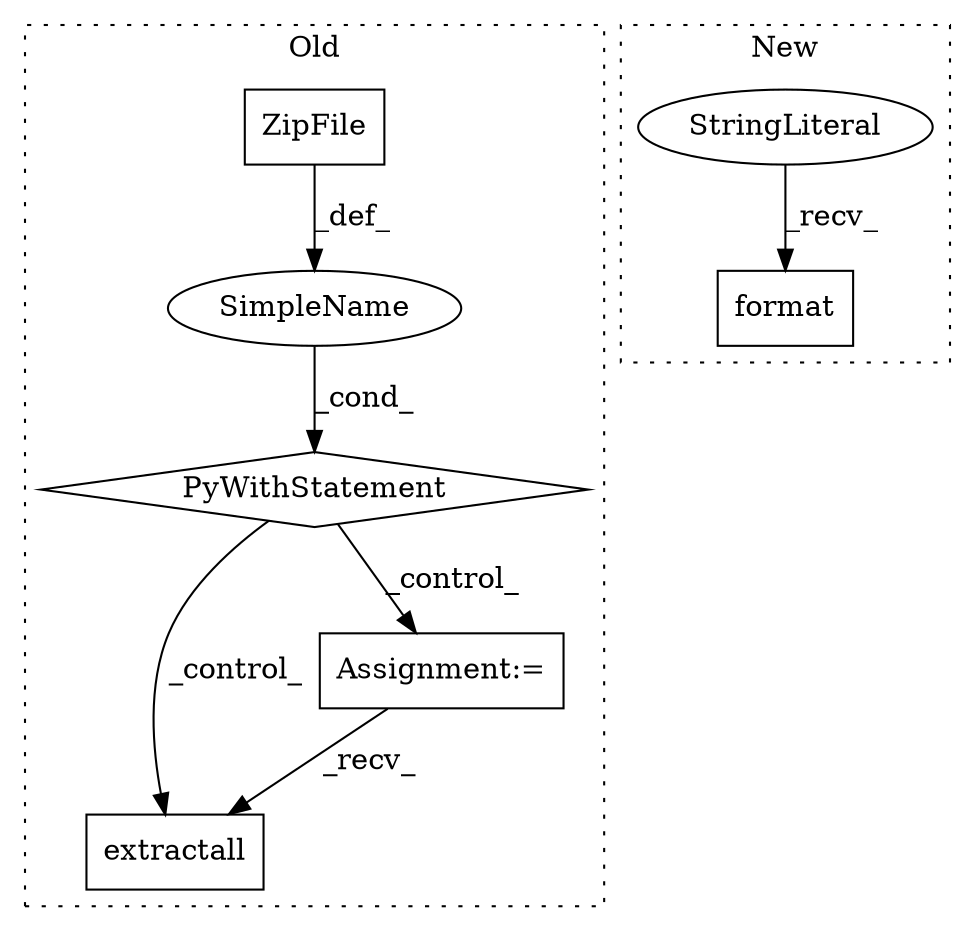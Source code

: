 digraph G {
subgraph cluster0 {
1 [label="extractall" a="32" s="3250,3267" l="11,1" shape="box"];
3 [label="SimpleName" a="42" s="" l="" shape="ellipse"];
4 [label="PyWithStatement" a="104" s="3151,3197" l="10,2" shape="diamond"];
6 [label="ZipFile" a="32" s="3169,3196" l="8,1" shape="box"];
7 [label="Assignment:=" a="7" s="3225" l="7" shape="box"];
label = "Old";
style="dotted";
}
subgraph cluster1 {
2 [label="format" a="32" s="3976,3992" l="7,1" shape="box"];
5 [label="StringLiteral" a="45" s="3950" l="25" shape="ellipse"];
label = "New";
style="dotted";
}
3 -> 4 [label="_cond_"];
4 -> 1 [label="_control_"];
4 -> 7 [label="_control_"];
5 -> 2 [label="_recv_"];
6 -> 3 [label="_def_"];
7 -> 1 [label="_recv_"];
}